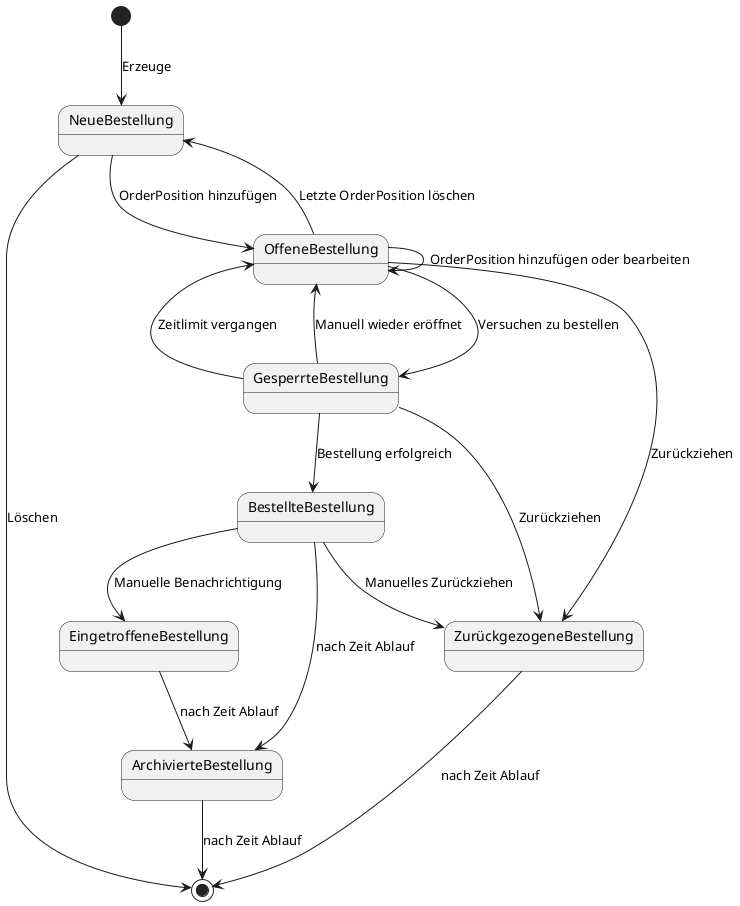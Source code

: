 @startuml
[*] --> NeueBestellung : Erzeuge

NeueBestellung -->[*]: Löschen

NeueBestellung --> OffeneBestellung : OrderPosition hinzufügen
OffeneBestellung --> OffeneBestellung : OrderPosition hinzufügen oder bearbeiten

OffeneBestellung --> NeueBestellung: Letzte OrderPosition löschen

OffeneBestellung --> GesperrteBestellung : Versuchen zu bestellen
GesperrteBestellung --> OffeneBestellung : Zeitlimit vergangen
GesperrteBestellung --> OffeneBestellung : Manuell wieder eröffnet
GesperrteBestellung --> BestellteBestellung: Bestellung erfolgreich

OffeneBestellung --> ZurückgezogeneBestellung : Zurückziehen
GesperrteBestellung --> ZurückgezogeneBestellung : Zurückziehen
ZurückgezogeneBestellung --> [*] : nach Zeit Ablauf

BestellteBestellung --> EingetroffeneBestellung : Manuelle Benachrichtigung

BestellteBestellung --> ZurückgezogeneBestellung : Manuelles Zurückziehen

BestellteBestellung --> ArchivierteBestellung: nach Zeit Ablauf
EingetroffeneBestellung --> ArchivierteBestellung: nach Zeit Ablauf

ArchivierteBestellung --> [*] : nach Zeit Ablauf

@enduml